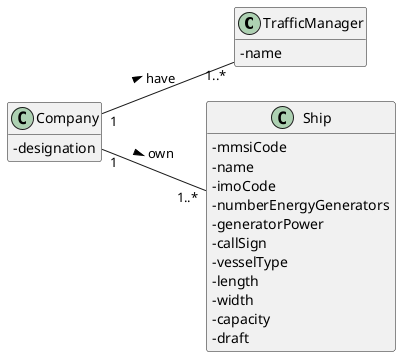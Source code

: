 @startuml
'https://plantuml.com/class-diagram

hide methods
left to right direction
skinparam classAttributeIconSize 0

class TrafficManager {
-name
}

class Ship {
-mmsiCode
-name
-imoCode
-numberEnergyGenerators
-generatorPower
-callSign
-vesselType
-length
-width
-capacity
-draft
}

class Company {
-designation
}

Company "1"--"1..*" Ship: own >

Company "1"--"1..*" TrafficManager: have >


@enduml